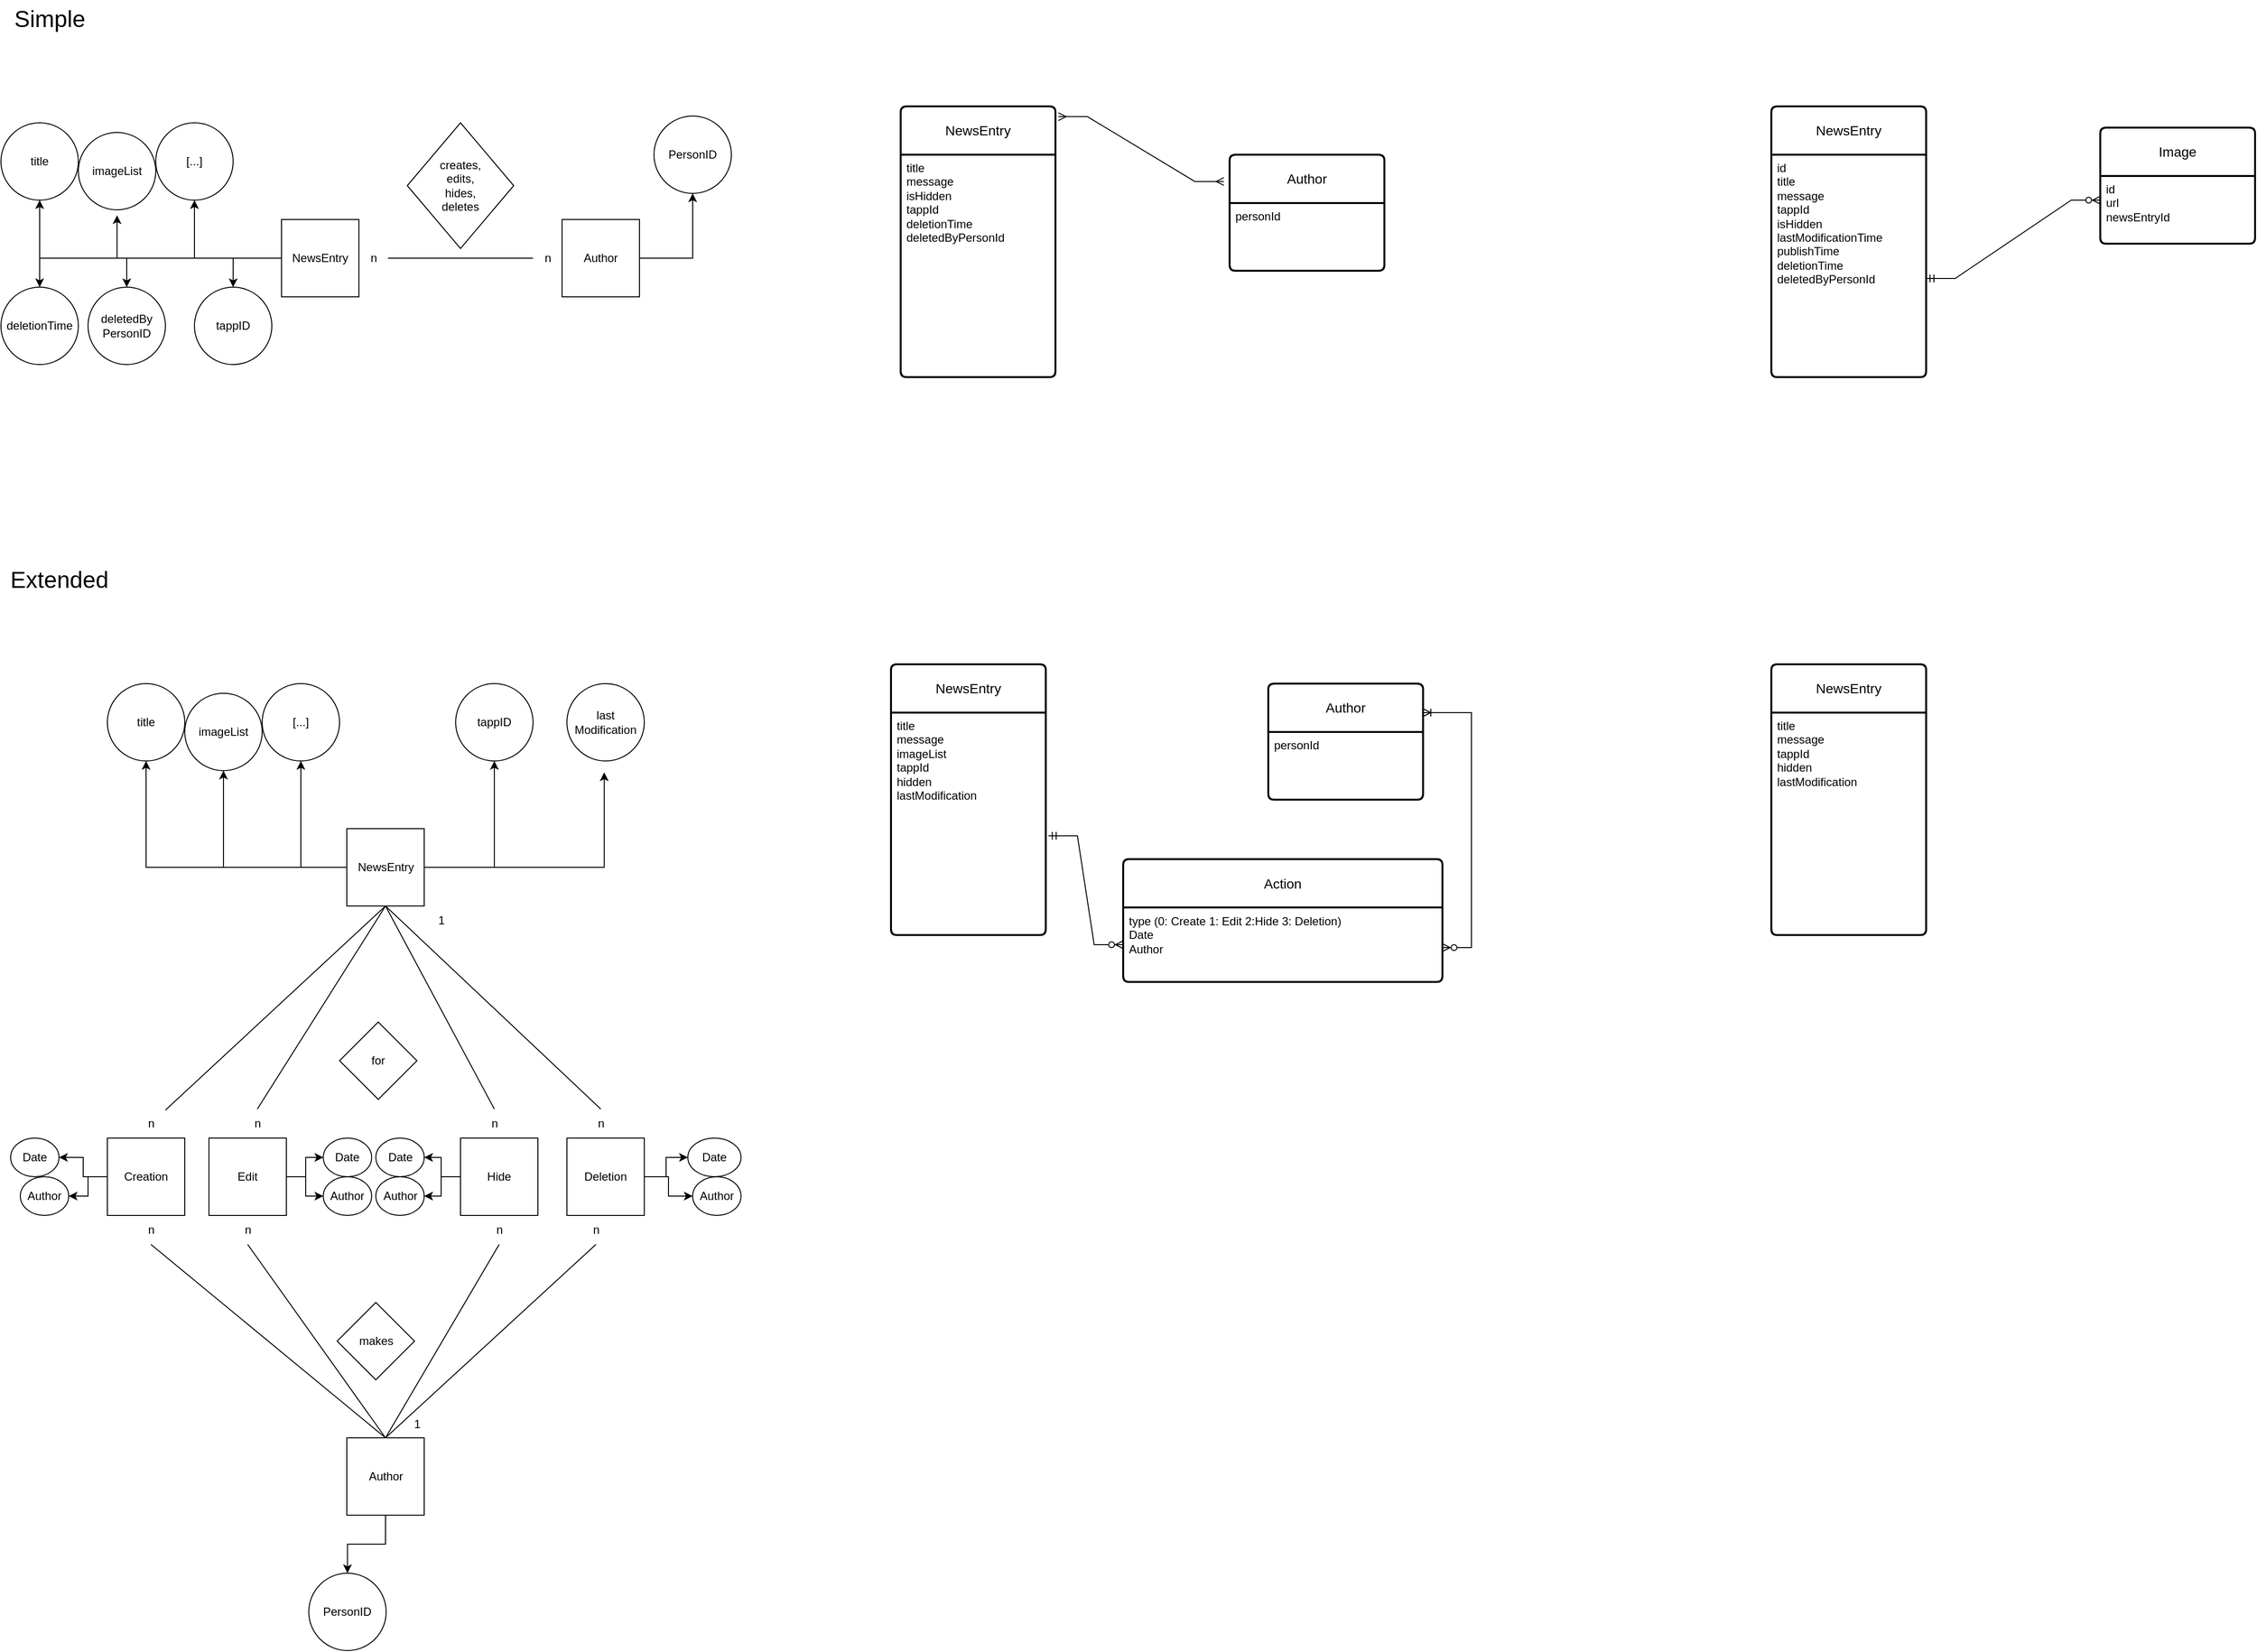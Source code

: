 <mxfile version="21.5.0" type="onedrive">
  <diagram id="R2lEEEUBdFMjLlhIrx00" name="Page-1">
    <mxGraphModel grid="1" page="1" gridSize="10" guides="1" tooltips="1" connect="1" arrows="1" fold="1" pageScale="1" pageWidth="850" pageHeight="1100" math="0" shadow="0" extFonts="Permanent Marker^https://fonts.googleapis.com/css?family=Permanent+Marker">
      <root>
        <mxCell id="0" />
        <mxCell id="1" parent="0" />
        <mxCell id="XsxtDueLxJUEkeKN-mqQ-1" value="title" style="ellipse;whiteSpace=wrap;html=1;aspect=fixed;" vertex="1" parent="1">
          <mxGeometry x="-840" y="147" width="80" height="80" as="geometry" />
        </mxCell>
        <mxCell id="XsxtDueLxJUEkeKN-mqQ-2" value="imageList" style="ellipse;whiteSpace=wrap;html=1;aspect=fixed;" vertex="1" parent="1">
          <mxGeometry x="-760" y="157" width="80" height="80" as="geometry" />
        </mxCell>
        <mxCell id="XsxtDueLxJUEkeKN-mqQ-7" style="edgeStyle=orthogonalEdgeStyle;rounded=0;orthogonalLoop=1;jettySize=auto;html=1;entryX=0.5;entryY=1;entryDx=0;entryDy=0;" edge="1" parent="1" source="XsxtDueLxJUEkeKN-mqQ-3" target="XsxtDueLxJUEkeKN-mqQ-1">
          <mxGeometry relative="1" as="geometry" />
        </mxCell>
        <mxCell id="XsxtDueLxJUEkeKN-mqQ-8" style="edgeStyle=orthogonalEdgeStyle;rounded=0;orthogonalLoop=1;jettySize=auto;html=1;entryX=0.5;entryY=1.071;entryDx=0;entryDy=0;entryPerimeter=0;" edge="1" parent="1" source="XsxtDueLxJUEkeKN-mqQ-3" target="XsxtDueLxJUEkeKN-mqQ-2">
          <mxGeometry relative="1" as="geometry" />
        </mxCell>
        <mxCell id="XsxtDueLxJUEkeKN-mqQ-11" style="edgeStyle=orthogonalEdgeStyle;rounded=0;orthogonalLoop=1;jettySize=auto;html=1;entryX=0.5;entryY=1;entryDx=0;entryDy=0;" edge="1" parent="1" source="XsxtDueLxJUEkeKN-mqQ-3" target="XsxtDueLxJUEkeKN-mqQ-10">
          <mxGeometry relative="1" as="geometry" />
        </mxCell>
        <mxCell id="XsxtDueLxJUEkeKN-mqQ-22" style="edgeStyle=orthogonalEdgeStyle;rounded=0;orthogonalLoop=1;jettySize=auto;html=1;entryX=0.5;entryY=0;entryDx=0;entryDy=0;" edge="1" parent="1" source="XsxtDueLxJUEkeKN-mqQ-3" target="XsxtDueLxJUEkeKN-mqQ-19">
          <mxGeometry relative="1" as="geometry" />
        </mxCell>
        <mxCell id="XsxtDueLxJUEkeKN-mqQ-31" style="edgeStyle=orthogonalEdgeStyle;rounded=0;orthogonalLoop=1;jettySize=auto;html=1;entryX=0.5;entryY=0;entryDx=0;entryDy=0;" edge="1" parent="1" source="XsxtDueLxJUEkeKN-mqQ-3" target="XsxtDueLxJUEkeKN-mqQ-30">
          <mxGeometry relative="1" as="geometry" />
        </mxCell>
        <mxCell id="XsxtDueLxJUEkeKN-mqQ-32" style="edgeStyle=orthogonalEdgeStyle;rounded=0;orthogonalLoop=1;jettySize=auto;html=1;entryX=0.5;entryY=0;entryDx=0;entryDy=0;" edge="1" parent="1" source="XsxtDueLxJUEkeKN-mqQ-3" target="XsxtDueLxJUEkeKN-mqQ-20">
          <mxGeometry relative="1" as="geometry" />
        </mxCell>
        <mxCell id="XsxtDueLxJUEkeKN-mqQ-3" value="NewsEntry" style="whiteSpace=wrap;html=1;aspect=fixed;" vertex="1" parent="1">
          <mxGeometry x="-550" y="247" width="80" height="80" as="geometry" />
        </mxCell>
        <mxCell id="XsxtDueLxJUEkeKN-mqQ-10" value="[...]" style="ellipse;whiteSpace=wrap;html=1;aspect=fixed;" vertex="1" parent="1">
          <mxGeometry x="-680" y="147" width="80" height="80" as="geometry" />
        </mxCell>
        <mxCell id="XsxtDueLxJUEkeKN-mqQ-38" style="edgeStyle=orthogonalEdgeStyle;rounded=0;orthogonalLoop=1;jettySize=auto;html=1;entryX=0.5;entryY=1;entryDx=0;entryDy=0;" edge="1" parent="1" source="XsxtDueLxJUEkeKN-mqQ-12" target="XsxtDueLxJUEkeKN-mqQ-13">
          <mxGeometry relative="1" as="geometry" />
        </mxCell>
        <mxCell id="XsxtDueLxJUEkeKN-mqQ-12" value="Author" style="whiteSpace=wrap;html=1;aspect=fixed;" vertex="1" parent="1">
          <mxGeometry x="-260" y="247" width="80" height="80" as="geometry" />
        </mxCell>
        <mxCell id="XsxtDueLxJUEkeKN-mqQ-13" value="PersonID" style="ellipse;whiteSpace=wrap;html=1;aspect=fixed;" vertex="1" parent="1">
          <mxGeometry x="-165" y="140" width="80" height="80" as="geometry" />
        </mxCell>
        <mxCell id="XsxtDueLxJUEkeKN-mqQ-15" value="" style="endArrow=none;html=1;rounded=0;exitX=1;exitY=0.5;exitDx=0;exitDy=0;entryX=0;entryY=0.5;entryDx=0;entryDy=0;" edge="1" parent="1" source="XsxtDueLxJUEkeKN-mqQ-17" target="XsxtDueLxJUEkeKN-mqQ-12">
          <mxGeometry width="50" height="50" relative="1" as="geometry">
            <mxPoint x="-370" y="417" as="sourcePoint" />
            <mxPoint x="-320" y="367" as="targetPoint" />
          </mxGeometry>
        </mxCell>
        <mxCell id="XsxtDueLxJUEkeKN-mqQ-19" value="deletionTime" style="ellipse;whiteSpace=wrap;html=1;aspect=fixed;" vertex="1" parent="1">
          <mxGeometry x="-840" y="317" width="80" height="80" as="geometry" />
        </mxCell>
        <mxCell id="XsxtDueLxJUEkeKN-mqQ-20" value="deletedBy&lt;br&gt;PersonID&lt;br&gt;" style="ellipse;whiteSpace=wrap;html=1;aspect=fixed;" vertex="1" parent="1">
          <mxGeometry x="-750" y="317" width="80" height="80" as="geometry" />
        </mxCell>
        <mxCell id="XsxtDueLxJUEkeKN-mqQ-24" value="creates,&lt;br&gt;edits,&lt;br&gt;&lt;span style=&quot;&quot;&gt;hides,&lt;br&gt;deletes&lt;br&gt;&lt;/span&gt;" style="rhombus;whiteSpace=wrap;html=1;" vertex="1" parent="1">
          <mxGeometry x="-420" y="147" width="110" height="130" as="geometry" />
        </mxCell>
        <mxCell id="XsxtDueLxJUEkeKN-mqQ-28" value="" style="endArrow=none;html=1;rounded=0;exitX=1;exitY=0.5;exitDx=0;exitDy=0;entryX=0;entryY=0.5;entryDx=0;entryDy=0;" edge="1" parent="1" source="XsxtDueLxJUEkeKN-mqQ-16" target="XsxtDueLxJUEkeKN-mqQ-17">
          <mxGeometry width="50" height="50" relative="1" as="geometry">
            <mxPoint x="-470" y="287" as="sourcePoint" />
            <mxPoint x="-260" y="287" as="targetPoint" />
          </mxGeometry>
        </mxCell>
        <mxCell id="XsxtDueLxJUEkeKN-mqQ-17" value="n" style="text;html=1;align=center;verticalAlign=middle;resizable=0;points=[];autosize=1;strokeColor=none;fillColor=none;" vertex="1" parent="1">
          <mxGeometry x="-290" y="272" width="30" height="30" as="geometry" />
        </mxCell>
        <mxCell id="XsxtDueLxJUEkeKN-mqQ-29" value="" style="endArrow=none;html=1;rounded=0;exitX=1;exitY=0.5;exitDx=0;exitDy=0;entryX=0;entryY=0.5;entryDx=0;entryDy=0;" edge="1" parent="1" source="XsxtDueLxJUEkeKN-mqQ-3" target="XsxtDueLxJUEkeKN-mqQ-16">
          <mxGeometry width="50" height="50" relative="1" as="geometry">
            <mxPoint x="-470" y="287" as="sourcePoint" />
            <mxPoint x="-290" y="287" as="targetPoint" />
          </mxGeometry>
        </mxCell>
        <mxCell id="XsxtDueLxJUEkeKN-mqQ-16" value="n" style="text;html=1;align=center;verticalAlign=middle;resizable=0;points=[];autosize=1;strokeColor=none;fillColor=none;" vertex="1" parent="1">
          <mxGeometry x="-470" y="272" width="30" height="30" as="geometry" />
        </mxCell>
        <mxCell id="XsxtDueLxJUEkeKN-mqQ-30" value="tappID" style="ellipse;whiteSpace=wrap;html=1;aspect=fixed;" vertex="1" parent="1">
          <mxGeometry x="-640" y="317" width="80" height="80" as="geometry" />
        </mxCell>
        <mxCell id="XsxtDueLxJUEkeKN-mqQ-58" value="title" style="ellipse;whiteSpace=wrap;html=1;aspect=fixed;" vertex="1" parent="1">
          <mxGeometry x="-730" y="727" width="80" height="80" as="geometry" />
        </mxCell>
        <mxCell id="XsxtDueLxJUEkeKN-mqQ-59" value="imageList" style="ellipse;whiteSpace=wrap;html=1;aspect=fixed;" vertex="1" parent="1">
          <mxGeometry x="-650" y="737" width="80" height="80" as="geometry" />
        </mxCell>
        <mxCell id="XsxtDueLxJUEkeKN-mqQ-101" style="edgeStyle=orthogonalEdgeStyle;rounded=0;orthogonalLoop=1;jettySize=auto;html=1;" edge="1" parent="1" source="XsxtDueLxJUEkeKN-mqQ-66" target="XsxtDueLxJUEkeKN-mqQ-67">
          <mxGeometry relative="1" as="geometry" />
        </mxCell>
        <mxCell id="XsxtDueLxJUEkeKN-mqQ-102" style="edgeStyle=orthogonalEdgeStyle;rounded=0;orthogonalLoop=1;jettySize=auto;html=1;" edge="1" parent="1" source="XsxtDueLxJUEkeKN-mqQ-66" target="XsxtDueLxJUEkeKN-mqQ-59">
          <mxGeometry relative="1" as="geometry" />
        </mxCell>
        <mxCell id="XsxtDueLxJUEkeKN-mqQ-103" style="edgeStyle=orthogonalEdgeStyle;rounded=0;orthogonalLoop=1;jettySize=auto;html=1;entryX=0.5;entryY=1;entryDx=0;entryDy=0;" edge="1" parent="1" source="XsxtDueLxJUEkeKN-mqQ-66" target="XsxtDueLxJUEkeKN-mqQ-58">
          <mxGeometry relative="1" as="geometry" />
        </mxCell>
        <mxCell id="XsxtDueLxJUEkeKN-mqQ-104" style="edgeStyle=orthogonalEdgeStyle;rounded=0;orthogonalLoop=1;jettySize=auto;html=1;entryX=0.482;entryY=1.147;entryDx=0;entryDy=0;entryPerimeter=0;" edge="1" parent="1" source="XsxtDueLxJUEkeKN-mqQ-66" target="XsxtDueLxJUEkeKN-mqQ-73">
          <mxGeometry relative="1" as="geometry" />
        </mxCell>
        <mxCell id="XsxtDueLxJUEkeKN-mqQ-106" style="edgeStyle=orthogonalEdgeStyle;rounded=0;orthogonalLoop=1;jettySize=auto;html=1;entryX=0.5;entryY=1;entryDx=0;entryDy=0;" edge="1" parent="1" source="XsxtDueLxJUEkeKN-mqQ-66" target="XsxtDueLxJUEkeKN-mqQ-80">
          <mxGeometry relative="1" as="geometry" />
        </mxCell>
        <mxCell id="XsxtDueLxJUEkeKN-mqQ-66" value="NewsEntry" style="whiteSpace=wrap;html=1;aspect=fixed;" vertex="1" parent="1">
          <mxGeometry x="-482.5" y="877" width="80" height="80" as="geometry" />
        </mxCell>
        <mxCell id="XsxtDueLxJUEkeKN-mqQ-67" value="[...]" style="ellipse;whiteSpace=wrap;html=1;aspect=fixed;" vertex="1" parent="1">
          <mxGeometry x="-570" y="727" width="80" height="80" as="geometry" />
        </mxCell>
        <mxCell id="XsxtDueLxJUEkeKN-mqQ-107" style="edgeStyle=orthogonalEdgeStyle;rounded=0;orthogonalLoop=1;jettySize=auto;html=1;entryX=0.5;entryY=0;entryDx=0;entryDy=0;" edge="1" parent="1" source="XsxtDueLxJUEkeKN-mqQ-70" target="XsxtDueLxJUEkeKN-mqQ-71">
          <mxGeometry relative="1" as="geometry" />
        </mxCell>
        <mxCell id="XsxtDueLxJUEkeKN-mqQ-70" value="Author" style="whiteSpace=wrap;html=1;aspect=fixed;" vertex="1" parent="1">
          <mxGeometry x="-482.5" y="1507" width="80" height="80" as="geometry" />
        </mxCell>
        <mxCell id="XsxtDueLxJUEkeKN-mqQ-71" value="PersonID" style="ellipse;whiteSpace=wrap;html=1;aspect=fixed;" vertex="1" parent="1">
          <mxGeometry x="-521.82" y="1647" width="80" height="80" as="geometry" />
        </mxCell>
        <mxCell id="XsxtDueLxJUEkeKN-mqQ-72" value="" style="endArrow=none;html=1;rounded=0;exitX=1;exitY=0.5;exitDx=0;exitDy=0;entryX=0;entryY=0.5;entryDx=0;entryDy=0;" edge="1" parent="1" target="XsxtDueLxJUEkeKN-mqQ-70">
          <mxGeometry width="50" height="50" relative="1" as="geometry">
            <mxPoint x="-482.5" y="1547.0" as="sourcePoint" />
            <mxPoint x="-542.5" y="1627" as="targetPoint" />
          </mxGeometry>
        </mxCell>
        <mxCell id="XsxtDueLxJUEkeKN-mqQ-73" value="last&lt;br&gt;Modification" style="ellipse;whiteSpace=wrap;html=1;aspect=fixed;" vertex="1" parent="1">
          <mxGeometry x="-255" y="727" width="80" height="80" as="geometry" />
        </mxCell>
        <mxCell id="XsxtDueLxJUEkeKN-mqQ-80" value="tappID" style="ellipse;whiteSpace=wrap;html=1;aspect=fixed;" vertex="1" parent="1">
          <mxGeometry x="-370" y="727" width="80" height="80" as="geometry" />
        </mxCell>
        <mxCell id="XsxtDueLxJUEkeKN-mqQ-121" style="edgeStyle=orthogonalEdgeStyle;rounded=0;orthogonalLoop=1;jettySize=auto;html=1;entryX=0;entryY=0.5;entryDx=0;entryDy=0;" edge="1" parent="1" source="XsxtDueLxJUEkeKN-mqQ-82" target="XsxtDueLxJUEkeKN-mqQ-110">
          <mxGeometry relative="1" as="geometry" />
        </mxCell>
        <mxCell id="1mg437OExGH2slYYDfnQ-8" style="edgeStyle=orthogonalEdgeStyle;rounded=0;orthogonalLoop=1;jettySize=auto;html=1;entryX=0;entryY=0.5;entryDx=0;entryDy=0;" edge="1" parent="1" source="XsxtDueLxJUEkeKN-mqQ-82" target="1mg437OExGH2slYYDfnQ-4">
          <mxGeometry relative="1" as="geometry" />
        </mxCell>
        <mxCell id="XsxtDueLxJUEkeKN-mqQ-82" value="Edit" style="whiteSpace=wrap;html=1;aspect=fixed;" vertex="1" parent="1">
          <mxGeometry x="-625" y="1197" width="80" height="80" as="geometry" />
        </mxCell>
        <mxCell id="XsxtDueLxJUEkeKN-mqQ-119" style="edgeStyle=orthogonalEdgeStyle;rounded=0;orthogonalLoop=1;jettySize=auto;html=1;entryX=1;entryY=0.5;entryDx=0;entryDy=0;" edge="1" parent="1" source="XsxtDueLxJUEkeKN-mqQ-83" target="XsxtDueLxJUEkeKN-mqQ-109">
          <mxGeometry relative="1" as="geometry" />
        </mxCell>
        <mxCell id="1mg437OExGH2slYYDfnQ-3" style="edgeStyle=orthogonalEdgeStyle;rounded=0;orthogonalLoop=1;jettySize=auto;html=1;entryX=1;entryY=0.5;entryDx=0;entryDy=0;" edge="1" parent="1" source="XsxtDueLxJUEkeKN-mqQ-83" target="1mg437OExGH2slYYDfnQ-2">
          <mxGeometry relative="1" as="geometry" />
        </mxCell>
        <mxCell id="XsxtDueLxJUEkeKN-mqQ-83" value="Creation" style="whiteSpace=wrap;html=1;aspect=fixed;" vertex="1" parent="1">
          <mxGeometry x="-730" y="1197" width="80" height="80" as="geometry" />
        </mxCell>
        <mxCell id="XsxtDueLxJUEkeKN-mqQ-122" style="edgeStyle=orthogonalEdgeStyle;rounded=0;orthogonalLoop=1;jettySize=auto;html=1;entryX=1;entryY=0.5;entryDx=0;entryDy=0;" edge="1" parent="1" source="XsxtDueLxJUEkeKN-mqQ-84" target="XsxtDueLxJUEkeKN-mqQ-111">
          <mxGeometry relative="1" as="geometry" />
        </mxCell>
        <mxCell id="1mg437OExGH2slYYDfnQ-10" style="edgeStyle=orthogonalEdgeStyle;rounded=0;orthogonalLoop=1;jettySize=auto;html=1;entryX=1;entryY=0.5;entryDx=0;entryDy=0;" edge="1" parent="1" source="XsxtDueLxJUEkeKN-mqQ-84" target="1mg437OExGH2slYYDfnQ-6">
          <mxGeometry relative="1" as="geometry" />
        </mxCell>
        <mxCell id="XsxtDueLxJUEkeKN-mqQ-84" value="Hide" style="whiteSpace=wrap;html=1;aspect=fixed;" vertex="1" parent="1">
          <mxGeometry x="-365" y="1197" width="80" height="80" as="geometry" />
        </mxCell>
        <mxCell id="XsxtDueLxJUEkeKN-mqQ-123" style="edgeStyle=orthogonalEdgeStyle;rounded=0;orthogonalLoop=1;jettySize=auto;html=1;entryX=0;entryY=0.5;entryDx=0;entryDy=0;" edge="1" parent="1" source="XsxtDueLxJUEkeKN-mqQ-85" target="XsxtDueLxJUEkeKN-mqQ-112">
          <mxGeometry relative="1" as="geometry" />
        </mxCell>
        <mxCell id="1mg437OExGH2slYYDfnQ-12" style="edgeStyle=orthogonalEdgeStyle;rounded=0;orthogonalLoop=1;jettySize=auto;html=1;entryX=0;entryY=0.5;entryDx=0;entryDy=0;" edge="1" parent="1" source="XsxtDueLxJUEkeKN-mqQ-85" target="1mg437OExGH2slYYDfnQ-5">
          <mxGeometry relative="1" as="geometry" />
        </mxCell>
        <mxCell id="XsxtDueLxJUEkeKN-mqQ-85" value="Deletion" style="whiteSpace=wrap;html=1;aspect=fixed;" vertex="1" parent="1">
          <mxGeometry x="-255" y="1197" width="80" height="80" as="geometry" />
        </mxCell>
        <mxCell id="XsxtDueLxJUEkeKN-mqQ-86" value="makes" style="rhombus;whiteSpace=wrap;html=1;" vertex="1" parent="1">
          <mxGeometry x="-492.5" y="1367" width="80" height="80" as="geometry" />
        </mxCell>
        <mxCell id="XsxtDueLxJUEkeKN-mqQ-87" value="" style="endArrow=none;html=1;rounded=0;exitX=0.5;exitY=1;exitDx=0;exitDy=0;entryX=0.5;entryY=0;entryDx=0;entryDy=0;" edge="1" parent="1" source="XsxtDueLxJUEkeKN-mqQ-94" target="XsxtDueLxJUEkeKN-mqQ-70">
          <mxGeometry width="50" height="50" relative="1" as="geometry">
            <mxPoint x="-482.5" y="1486.43" as="sourcePoint" />
            <mxPoint x="-332.5" y="1486.43" as="targetPoint" />
          </mxGeometry>
        </mxCell>
        <mxCell id="XsxtDueLxJUEkeKN-mqQ-88" value="" style="endArrow=none;html=1;rounded=0;exitX=0.5;exitY=1;exitDx=0;exitDy=0;entryX=0.5;entryY=0;entryDx=0;entryDy=0;" edge="1" parent="1" source="XsxtDueLxJUEkeKN-mqQ-92" target="XsxtDueLxJUEkeKN-mqQ-70">
          <mxGeometry width="50" height="50" relative="1" as="geometry">
            <mxPoint x="-702.5" y="1287" as="sourcePoint" />
            <mxPoint x="-432.5" y="1517" as="targetPoint" />
          </mxGeometry>
        </mxCell>
        <mxCell id="XsxtDueLxJUEkeKN-mqQ-89" value="" style="endArrow=none;html=1;rounded=0;exitX=0.5;exitY=1;exitDx=0;exitDy=0;entryX=0.5;entryY=0;entryDx=0;entryDy=0;" edge="1" parent="1" source="XsxtDueLxJUEkeKN-mqQ-98" target="XsxtDueLxJUEkeKN-mqQ-70">
          <mxGeometry width="50" height="50" relative="1" as="geometry">
            <mxPoint x="-692.5" y="1297" as="sourcePoint" />
            <mxPoint x="-422.5" y="1527" as="targetPoint" />
          </mxGeometry>
        </mxCell>
        <mxCell id="XsxtDueLxJUEkeKN-mqQ-90" value="" style="endArrow=none;html=1;rounded=0;exitX=0.5;exitY=1;exitDx=0;exitDy=0;entryX=0.5;entryY=0;entryDx=0;entryDy=0;" edge="1" parent="1" source="XsxtDueLxJUEkeKN-mqQ-96" target="XsxtDueLxJUEkeKN-mqQ-70">
          <mxGeometry width="50" height="50" relative="1" as="geometry">
            <mxPoint x="-682.5" y="1307" as="sourcePoint" />
            <mxPoint x="-412.5" y="1537" as="targetPoint" />
          </mxGeometry>
        </mxCell>
        <mxCell id="XsxtDueLxJUEkeKN-mqQ-91" value="" style="endArrow=none;html=1;rounded=0;exitX=0.5;exitY=1;exitDx=0;exitDy=0;entryX=0.5;entryY=0;entryDx=0;entryDy=0;" edge="1" parent="1" source="XsxtDueLxJUEkeKN-mqQ-82" target="XsxtDueLxJUEkeKN-mqQ-92">
          <mxGeometry width="50" height="50" relative="1" as="geometry">
            <mxPoint x="-585" y="1277" as="sourcePoint" />
            <mxPoint x="-420" y="1507" as="targetPoint" />
          </mxGeometry>
        </mxCell>
        <mxCell id="XsxtDueLxJUEkeKN-mqQ-92" value="n" style="text;html=1;align=center;verticalAlign=middle;resizable=0;points=[];autosize=1;strokeColor=none;fillColor=none;" vertex="1" parent="1">
          <mxGeometry x="-600" y="1277" width="30" height="30" as="geometry" />
        </mxCell>
        <mxCell id="XsxtDueLxJUEkeKN-mqQ-93" value="" style="endArrow=none;html=1;rounded=0;exitX=0.5;exitY=1;exitDx=0;exitDy=0;entryX=0.5;entryY=0;entryDx=0;entryDy=0;" edge="1" parent="1" source="XsxtDueLxJUEkeKN-mqQ-83" target="XsxtDueLxJUEkeKN-mqQ-94">
          <mxGeometry width="50" height="50" relative="1" as="geometry">
            <mxPoint x="-690" y="1277" as="sourcePoint" />
            <mxPoint x="-420" y="1507" as="targetPoint" />
          </mxGeometry>
        </mxCell>
        <mxCell id="XsxtDueLxJUEkeKN-mqQ-94" value="n" style="text;html=1;align=center;verticalAlign=middle;resizable=0;points=[];autosize=1;strokeColor=none;fillColor=none;" vertex="1" parent="1">
          <mxGeometry x="-700" y="1277" width="30" height="30" as="geometry" />
        </mxCell>
        <mxCell id="XsxtDueLxJUEkeKN-mqQ-95" value="" style="endArrow=none;html=1;rounded=0;exitX=0.5;exitY=1;exitDx=0;exitDy=0;entryX=0.5;entryY=0;entryDx=0;entryDy=0;" edge="1" parent="1" source="XsxtDueLxJUEkeKN-mqQ-85" target="XsxtDueLxJUEkeKN-mqQ-96">
          <mxGeometry width="50" height="50" relative="1" as="geometry">
            <mxPoint x="-215" y="1277" as="sourcePoint" />
            <mxPoint x="-420" y="1507" as="targetPoint" />
          </mxGeometry>
        </mxCell>
        <mxCell id="XsxtDueLxJUEkeKN-mqQ-96" value="n" style="text;html=1;align=center;verticalAlign=middle;resizable=0;points=[];autosize=1;strokeColor=none;fillColor=none;" vertex="1" parent="1">
          <mxGeometry x="-240" y="1277" width="30" height="30" as="geometry" />
        </mxCell>
        <mxCell id="XsxtDueLxJUEkeKN-mqQ-97" value="" style="endArrow=none;html=1;rounded=0;exitX=0.5;exitY=1;exitDx=0;exitDy=0;entryX=0.5;entryY=0;entryDx=0;entryDy=0;" edge="1" parent="1" source="XsxtDueLxJUEkeKN-mqQ-84" target="XsxtDueLxJUEkeKN-mqQ-98">
          <mxGeometry width="50" height="50" relative="1" as="geometry">
            <mxPoint x="-325" y="1277" as="sourcePoint" />
            <mxPoint x="-420" y="1507" as="targetPoint" />
          </mxGeometry>
        </mxCell>
        <mxCell id="XsxtDueLxJUEkeKN-mqQ-98" value="n" style="text;html=1;align=center;verticalAlign=middle;resizable=0;points=[];autosize=1;strokeColor=none;fillColor=none;" vertex="1" parent="1">
          <mxGeometry x="-340" y="1277" width="30" height="30" as="geometry" />
        </mxCell>
        <mxCell id="XsxtDueLxJUEkeKN-mqQ-99" value="&lt;font style=&quot;font-size: 24px;&quot;&gt;Simple&lt;/font&gt;" style="text;html=1;align=center;verticalAlign=middle;resizable=0;points=[];autosize=1;strokeColor=none;fillColor=none;" vertex="1" parent="1">
          <mxGeometry x="-840" y="20" width="100" height="40" as="geometry" />
        </mxCell>
        <mxCell id="XsxtDueLxJUEkeKN-mqQ-100" value="&lt;font style=&quot;font-size: 24px;&quot;&gt;Extended&lt;/font&gt;" style="text;html=1;align=center;verticalAlign=middle;resizable=0;points=[];autosize=1;strokeColor=none;fillColor=none;" vertex="1" parent="1">
          <mxGeometry x="-840" y="600" width="120" height="40" as="geometry" />
        </mxCell>
        <mxCell id="XsxtDueLxJUEkeKN-mqQ-109" value="Date" style="ellipse;whiteSpace=wrap;html=1;" vertex="1" parent="1">
          <mxGeometry x="-830" y="1197" width="50" height="40" as="geometry" />
        </mxCell>
        <mxCell id="XsxtDueLxJUEkeKN-mqQ-110" value="Date" style="ellipse;whiteSpace=wrap;html=1;" vertex="1" parent="1">
          <mxGeometry x="-506.82" y="1197" width="50" height="40" as="geometry" />
        </mxCell>
        <mxCell id="XsxtDueLxJUEkeKN-mqQ-111" value="Date" style="ellipse;whiteSpace=wrap;html=1;" vertex="1" parent="1">
          <mxGeometry x="-452.5" y="1197" width="50" height="40" as="geometry" />
        </mxCell>
        <mxCell id="XsxtDueLxJUEkeKN-mqQ-112" value="Date" style="ellipse;whiteSpace=wrap;html=1;" vertex="1" parent="1">
          <mxGeometry x="-130" y="1197" width="55" height="40" as="geometry" />
        </mxCell>
        <mxCell id="XsxtDueLxJUEkeKN-mqQ-118" value="" style="endArrow=none;html=1;rounded=0;entryX=0.5;entryY=1;entryDx=0;entryDy=0;" edge="1" parent="1" source="1mg437OExGH2slYYDfnQ-16" target="XsxtDueLxJUEkeKN-mqQ-66">
          <mxGeometry width="50" height="50" relative="1" as="geometry">
            <mxPoint x="-680" y="1197" as="sourcePoint" />
            <mxPoint x="-760" y="1107" as="targetPoint" />
          </mxGeometry>
        </mxCell>
        <mxCell id="XsxtDueLxJUEkeKN-mqQ-125" value="" style="endArrow=none;html=1;rounded=0;entryX=0.5;entryY=1;entryDx=0;entryDy=0;exitX=0.5;exitY=0;exitDx=0;exitDy=0;" edge="1" parent="1" source="1mg437OExGH2slYYDfnQ-18" target="XsxtDueLxJUEkeKN-mqQ-66">
          <mxGeometry width="50" height="50" relative="1" as="geometry">
            <mxPoint x="-670" y="1207" as="sourcePoint" />
            <mxPoint x="-432" y="967" as="targetPoint" />
          </mxGeometry>
        </mxCell>
        <mxCell id="XsxtDueLxJUEkeKN-mqQ-126" value="" style="endArrow=none;html=1;rounded=0;entryX=0.5;entryY=1;entryDx=0;entryDy=0;exitX=0.5;exitY=0;exitDx=0;exitDy=0;" edge="1" parent="1" source="1mg437OExGH2slYYDfnQ-24" target="XsxtDueLxJUEkeKN-mqQ-66">
          <mxGeometry width="50" height="50" relative="1" as="geometry">
            <mxPoint x="-660" y="1217" as="sourcePoint" />
            <mxPoint x="-422" y="977" as="targetPoint" />
          </mxGeometry>
        </mxCell>
        <mxCell id="XsxtDueLxJUEkeKN-mqQ-127" value="" style="endArrow=none;html=1;rounded=0;exitX=0.5;exitY=0;exitDx=0;exitDy=0;entryX=0.5;entryY=1;entryDx=0;entryDy=0;" edge="1" parent="1" source="1mg437OExGH2slYYDfnQ-22" target="XsxtDueLxJUEkeKN-mqQ-66">
          <mxGeometry width="50" height="50" relative="1" as="geometry">
            <mxPoint x="-650" y="1227" as="sourcePoint" />
            <mxPoint x="-340" y="987" as="targetPoint" />
          </mxGeometry>
        </mxCell>
        <mxCell id="XsxtDueLxJUEkeKN-mqQ-128" value="for" style="rhombus;whiteSpace=wrap;html=1;" vertex="1" parent="1">
          <mxGeometry x="-490" y="1077" width="80" height="80" as="geometry" />
        </mxCell>
        <mxCell id="1mg437OExGH2slYYDfnQ-2" value="Author" style="ellipse;whiteSpace=wrap;html=1;" vertex="1" parent="1">
          <mxGeometry x="-820" y="1237" width="50" height="40" as="geometry" />
        </mxCell>
        <mxCell id="1mg437OExGH2slYYDfnQ-4" value="Author" style="ellipse;whiteSpace=wrap;html=1;" vertex="1" parent="1">
          <mxGeometry x="-506.82" y="1237" width="50" height="40" as="geometry" />
        </mxCell>
        <mxCell id="1mg437OExGH2slYYDfnQ-5" value="Author" style="ellipse;whiteSpace=wrap;html=1;" vertex="1" parent="1">
          <mxGeometry x="-125" y="1237" width="50" height="40" as="geometry" />
        </mxCell>
        <mxCell id="1mg437OExGH2slYYDfnQ-6" value="Author" style="ellipse;whiteSpace=wrap;html=1;" vertex="1" parent="1">
          <mxGeometry x="-452.5" y="1237" width="50" height="40" as="geometry" />
        </mxCell>
        <mxCell id="1mg437OExGH2slYYDfnQ-14" value="1" style="text;html=1;align=center;verticalAlign=middle;resizable=0;points=[];autosize=1;strokeColor=none;fillColor=none;" vertex="1" parent="1">
          <mxGeometry x="-425" y="1478" width="30" height="30" as="geometry" />
        </mxCell>
        <mxCell id="1mg437OExGH2slYYDfnQ-17" value="" style="endArrow=none;html=1;rounded=0;entryX=0.5;entryY=1;entryDx=0;entryDy=0;" edge="1" parent="1" target="1mg437OExGH2slYYDfnQ-16">
          <mxGeometry width="50" height="50" relative="1" as="geometry">
            <mxPoint x="-680" y="1197" as="sourcePoint" />
            <mxPoint x="-442" y="957" as="targetPoint" />
          </mxGeometry>
        </mxCell>
        <mxCell id="1mg437OExGH2slYYDfnQ-16" value="n" style="text;html=1;align=center;verticalAlign=middle;resizable=0;points=[];autosize=1;strokeColor=none;fillColor=none;" vertex="1" parent="1">
          <mxGeometry x="-700" y="1167" width="30" height="30" as="geometry" />
        </mxCell>
        <mxCell id="1mg437OExGH2slYYDfnQ-21" value="" style="endArrow=none;html=1;rounded=0;entryX=0.5;entryY=1;entryDx=0;entryDy=0;exitX=0.5;exitY=0;exitDx=0;exitDy=0;" edge="1" parent="1" source="XsxtDueLxJUEkeKN-mqQ-82" target="1mg437OExGH2slYYDfnQ-18">
          <mxGeometry width="50" height="50" relative="1" as="geometry">
            <mxPoint x="-585" y="1197" as="sourcePoint" />
            <mxPoint x="-442" y="957" as="targetPoint" />
          </mxGeometry>
        </mxCell>
        <mxCell id="1mg437OExGH2slYYDfnQ-18" value="n" style="text;html=1;align=center;verticalAlign=middle;resizable=0;points=[];autosize=1;strokeColor=none;fillColor=none;" vertex="1" parent="1">
          <mxGeometry x="-590" y="1167" width="30" height="30" as="geometry" />
        </mxCell>
        <mxCell id="1mg437OExGH2slYYDfnQ-23" value="" style="endArrow=none;html=1;rounded=0;exitX=0.5;exitY=0;exitDx=0;exitDy=0;entryX=0.5;entryY=1;entryDx=0;entryDy=0;" edge="1" parent="1" source="XsxtDueLxJUEkeKN-mqQ-85" target="1mg437OExGH2slYYDfnQ-22">
          <mxGeometry width="50" height="50" relative="1" as="geometry">
            <mxPoint x="-215" y="1197" as="sourcePoint" />
            <mxPoint x="-442" y="957" as="targetPoint" />
          </mxGeometry>
        </mxCell>
        <mxCell id="1mg437OExGH2slYYDfnQ-22" value="n" style="text;html=1;align=center;verticalAlign=middle;resizable=0;points=[];autosize=1;strokeColor=none;fillColor=none;" vertex="1" parent="1">
          <mxGeometry x="-235" y="1167" width="30" height="30" as="geometry" />
        </mxCell>
        <mxCell id="1mg437OExGH2slYYDfnQ-25" value="" style="endArrow=none;html=1;rounded=0;entryX=0.5;entryY=1;entryDx=0;entryDy=0;exitX=0.5;exitY=0;exitDx=0;exitDy=0;" edge="1" parent="1" source="XsxtDueLxJUEkeKN-mqQ-84" target="1mg437OExGH2slYYDfnQ-24">
          <mxGeometry width="50" height="50" relative="1" as="geometry">
            <mxPoint x="-325" y="1197" as="sourcePoint" />
            <mxPoint x="-442" y="957" as="targetPoint" />
          </mxGeometry>
        </mxCell>
        <mxCell id="1mg437OExGH2slYYDfnQ-24" value="n" style="text;html=1;align=center;verticalAlign=middle;resizable=0;points=[];autosize=1;strokeColor=none;fillColor=none;" vertex="1" parent="1">
          <mxGeometry x="-345" y="1167" width="30" height="30" as="geometry" />
        </mxCell>
        <mxCell id="1mg437OExGH2slYYDfnQ-26" value="1" style="text;html=1;align=center;verticalAlign=middle;resizable=0;points=[];autosize=1;strokeColor=none;fillColor=none;" vertex="1" parent="1">
          <mxGeometry x="-400" y="957" width="30" height="30" as="geometry" />
        </mxCell>
        <mxCell id="12-AV8WCSq-FlgW8TxCg-1" value="NewsEntry" style="swimlane;childLayout=stackLayout;horizontal=1;startSize=50;horizontalStack=0;rounded=1;fontSize=14;fontStyle=0;strokeWidth=2;resizeParent=0;resizeLast=1;shadow=0;dashed=0;align=center;arcSize=4;whiteSpace=wrap;html=1;" vertex="1" parent="1">
          <mxGeometry x="90" y="130" width="160" height="280" as="geometry" />
        </mxCell>
        <mxCell id="12-AV8WCSq-FlgW8TxCg-2" value="title&lt;br&gt;message&lt;br&gt;isHidden&lt;br&gt;tappId&lt;br&gt;deletionTime&lt;br&gt;deletedByPersonId" style="align=left;strokeColor=none;fillColor=none;spacingLeft=4;fontSize=12;verticalAlign=top;resizable=0;rotatable=0;part=1;html=1;" vertex="1" parent="12-AV8WCSq-FlgW8TxCg-1">
          <mxGeometry y="50" width="160" height="230" as="geometry" />
        </mxCell>
        <mxCell id="12-AV8WCSq-FlgW8TxCg-3" value="Author" style="swimlane;childLayout=stackLayout;horizontal=1;startSize=50;horizontalStack=0;rounded=1;fontSize=14;fontStyle=0;strokeWidth=2;resizeParent=0;resizeLast=1;shadow=0;dashed=0;align=center;arcSize=4;whiteSpace=wrap;html=1;" vertex="1" parent="1">
          <mxGeometry x="430" y="180" width="160" height="120" as="geometry" />
        </mxCell>
        <mxCell id="12-AV8WCSq-FlgW8TxCg-4" value="personId" style="align=left;strokeColor=none;fillColor=none;spacingLeft=4;fontSize=12;verticalAlign=top;resizable=0;rotatable=0;part=1;html=1;" vertex="1" parent="12-AV8WCSq-FlgW8TxCg-3">
          <mxGeometry y="50" width="160" height="70" as="geometry" />
        </mxCell>
        <mxCell id="12-AV8WCSq-FlgW8TxCg-5" value="" style="edgeStyle=entityRelationEdgeStyle;fontSize=12;html=1;endArrow=ERmany;startArrow=ERmany;rounded=0;exitX=1.019;exitY=0.038;exitDx=0;exitDy=0;exitPerimeter=0;entryX=-0.037;entryY=0.231;entryDx=0;entryDy=0;entryPerimeter=0;" edge="1" parent="1" source="12-AV8WCSq-FlgW8TxCg-1" target="12-AV8WCSq-FlgW8TxCg-3">
          <mxGeometry width="100" height="100" relative="1" as="geometry">
            <mxPoint x="267.5" y="260" as="sourcePoint" />
            <mxPoint x="367.5" y="160" as="targetPoint" />
          </mxGeometry>
        </mxCell>
        <mxCell id="12-AV8WCSq-FlgW8TxCg-6" value="NewsEntry" style="swimlane;childLayout=stackLayout;horizontal=1;startSize=50;horizontalStack=0;rounded=1;fontSize=14;fontStyle=0;strokeWidth=2;resizeParent=0;resizeLast=1;shadow=0;dashed=0;align=center;arcSize=4;whiteSpace=wrap;html=1;" vertex="1" parent="1">
          <mxGeometry x="80" y="707" width="160" height="280" as="geometry" />
        </mxCell>
        <mxCell id="12-AV8WCSq-FlgW8TxCg-7" value="title&lt;br&gt;message&lt;br&gt;imageList&lt;br&gt;tappId&lt;br&gt;hidden&lt;br&gt;lastModification" style="align=left;strokeColor=none;fillColor=none;spacingLeft=4;fontSize=12;verticalAlign=top;resizable=0;rotatable=0;part=1;html=1;" vertex="1" parent="12-AV8WCSq-FlgW8TxCg-6">
          <mxGeometry y="50" width="160" height="230" as="geometry" />
        </mxCell>
        <mxCell id="12-AV8WCSq-FlgW8TxCg-8" value="Author" style="swimlane;childLayout=stackLayout;horizontal=1;startSize=50;horizontalStack=0;rounded=1;fontSize=14;fontStyle=0;strokeWidth=2;resizeParent=0;resizeLast=1;shadow=0;dashed=0;align=center;arcSize=4;whiteSpace=wrap;html=1;" vertex="1" parent="1">
          <mxGeometry x="470" y="727" width="160" height="120" as="geometry" />
        </mxCell>
        <mxCell id="12-AV8WCSq-FlgW8TxCg-9" value="personId" style="align=left;strokeColor=none;fillColor=none;spacingLeft=4;fontSize=12;verticalAlign=top;resizable=0;rotatable=0;part=1;html=1;" vertex="1" parent="12-AV8WCSq-FlgW8TxCg-8">
          <mxGeometry y="50" width="160" height="70" as="geometry" />
        </mxCell>
        <mxCell id="12-AV8WCSq-FlgW8TxCg-11" value="Action" style="swimlane;childLayout=stackLayout;horizontal=1;startSize=50;horizontalStack=0;rounded=1;fontSize=14;fontStyle=0;strokeWidth=2;resizeParent=0;resizeLast=1;shadow=0;dashed=0;align=center;arcSize=4;whiteSpace=wrap;html=1;" vertex="1" parent="1">
          <mxGeometry x="320" y="908.5" width="330" height="127" as="geometry" />
        </mxCell>
        <mxCell id="12-AV8WCSq-FlgW8TxCg-12" value="type (0: Create 1: Edit 2:Hide 3: Deletion)&lt;br&gt;Date&lt;br&gt;Author&lt;br&gt;" style="align=left;strokeColor=none;fillColor=none;spacingLeft=4;fontSize=12;verticalAlign=top;resizable=0;rotatable=0;part=1;html=1;" vertex="1" parent="12-AV8WCSq-FlgW8TxCg-11">
          <mxGeometry y="50" width="330" height="77" as="geometry" />
        </mxCell>
        <mxCell id="12-AV8WCSq-FlgW8TxCg-13" value="" style="edgeStyle=entityRelationEdgeStyle;fontSize=12;html=1;endArrow=ERoneToMany;startArrow=ERzeroToMany;rounded=0;entryX=1;entryY=0.25;entryDx=0;entryDy=0;" edge="1" parent="1" target="12-AV8WCSq-FlgW8TxCg-8">
          <mxGeometry width="100" height="100" relative="1" as="geometry">
            <mxPoint x="650" y="1000" as="sourcePoint" />
            <mxPoint x="575" y="640" as="targetPoint" />
            <Array as="points">
              <mxPoint x="440" y="890" />
              <mxPoint x="440" y="880" />
              <mxPoint x="410" y="870" />
              <mxPoint x="400" y="787" />
              <mxPoint x="420" y="780" />
            </Array>
          </mxGeometry>
        </mxCell>
        <mxCell id="12-AV8WCSq-FlgW8TxCg-14" value="" style="edgeStyle=entityRelationEdgeStyle;fontSize=12;html=1;endArrow=ERzeroToMany;startArrow=ERmandOne;rounded=0;jumpSize=6;exitX=1.017;exitY=0.554;exitDx=0;exitDy=0;exitPerimeter=0;entryX=0;entryY=0.5;entryDx=0;entryDy=0;" edge="1" parent="1" source="12-AV8WCSq-FlgW8TxCg-7" target="12-AV8WCSq-FlgW8TxCg-12">
          <mxGeometry width="100" height="100" relative="1" as="geometry">
            <mxPoint x="320" y="615.862" as="sourcePoint" />
            <mxPoint x="300" y="800" as="targetPoint" />
            <Array as="points">
              <mxPoint x="440" y="890" />
              <mxPoint x="310" y="840" />
            </Array>
          </mxGeometry>
        </mxCell>
        <mxCell id="12-AV8WCSq-FlgW8TxCg-16" value="NewsEntry" style="swimlane;childLayout=stackLayout;horizontal=1;startSize=50;horizontalStack=0;rounded=1;fontSize=14;fontStyle=0;strokeWidth=2;resizeParent=0;resizeLast=1;shadow=0;dashed=0;align=center;arcSize=4;whiteSpace=wrap;html=1;" vertex="1" parent="1">
          <mxGeometry x="990" y="130" width="160" height="280" as="geometry" />
        </mxCell>
        <mxCell id="12-AV8WCSq-FlgW8TxCg-17" value="id&lt;br&gt;title&lt;br&gt;message&lt;br&gt;tappId&lt;br&gt;isHidden&lt;br&gt;lastModificationTime&lt;br&gt;publishTime&lt;br&gt;deletionTime&lt;br&gt;deletedByPersonId" style="align=left;strokeColor=none;fillColor=none;spacingLeft=4;fontSize=12;verticalAlign=top;resizable=0;rotatable=0;part=1;html=1;" vertex="1" parent="12-AV8WCSq-FlgW8TxCg-16">
          <mxGeometry y="50" width="160" height="230" as="geometry" />
        </mxCell>
        <mxCell id="12-AV8WCSq-FlgW8TxCg-18" value="NewsEntry" style="swimlane;childLayout=stackLayout;horizontal=1;startSize=50;horizontalStack=0;rounded=1;fontSize=14;fontStyle=0;strokeWidth=2;resizeParent=0;resizeLast=1;shadow=0;dashed=0;align=center;arcSize=4;whiteSpace=wrap;html=1;" vertex="1" parent="1">
          <mxGeometry x="990" y="707" width="160" height="280" as="geometry" />
        </mxCell>
        <mxCell id="12-AV8WCSq-FlgW8TxCg-19" value="title&lt;br&gt;message&lt;br&gt;tappId&lt;br&gt;hidden&lt;br&gt;lastModification" style="align=left;strokeColor=none;fillColor=none;spacingLeft=4;fontSize=12;verticalAlign=top;resizable=0;rotatable=0;part=1;html=1;" vertex="1" parent="12-AV8WCSq-FlgW8TxCg-18">
          <mxGeometry y="50" width="160" height="230" as="geometry" />
        </mxCell>
        <mxCell id="12-AV8WCSq-FlgW8TxCg-20" value="Image" style="swimlane;childLayout=stackLayout;horizontal=1;startSize=50;horizontalStack=0;rounded=1;fontSize=14;fontStyle=0;strokeWidth=2;resizeParent=0;resizeLast=1;shadow=0;dashed=0;align=center;arcSize=4;whiteSpace=wrap;html=1;" vertex="1" parent="1">
          <mxGeometry x="1330" y="152" width="160" height="120" as="geometry" />
        </mxCell>
        <mxCell id="12-AV8WCSq-FlgW8TxCg-21" value="id&lt;br&gt;url&lt;br&gt;newsEntryId" style="align=left;strokeColor=none;fillColor=none;spacingLeft=4;fontSize=12;verticalAlign=top;resizable=0;rotatable=0;part=1;html=1;" vertex="1" parent="12-AV8WCSq-FlgW8TxCg-20">
          <mxGeometry y="50" width="160" height="70" as="geometry" />
        </mxCell>
        <mxCell id="12-AV8WCSq-FlgW8TxCg-22" value="" style="edgeStyle=entityRelationEdgeStyle;fontSize=12;html=1;endArrow=ERzeroToMany;startArrow=ERmandOne;rounded=0;" edge="1" parent="1">
          <mxGeometry width="100" height="100" relative="1" as="geometry">
            <mxPoint x="1150" y="308" as="sourcePoint" />
            <mxPoint x="1330" y="227" as="targetPoint" />
          </mxGeometry>
        </mxCell>
      </root>
    </mxGraphModel>
  </diagram>
</mxfile>
